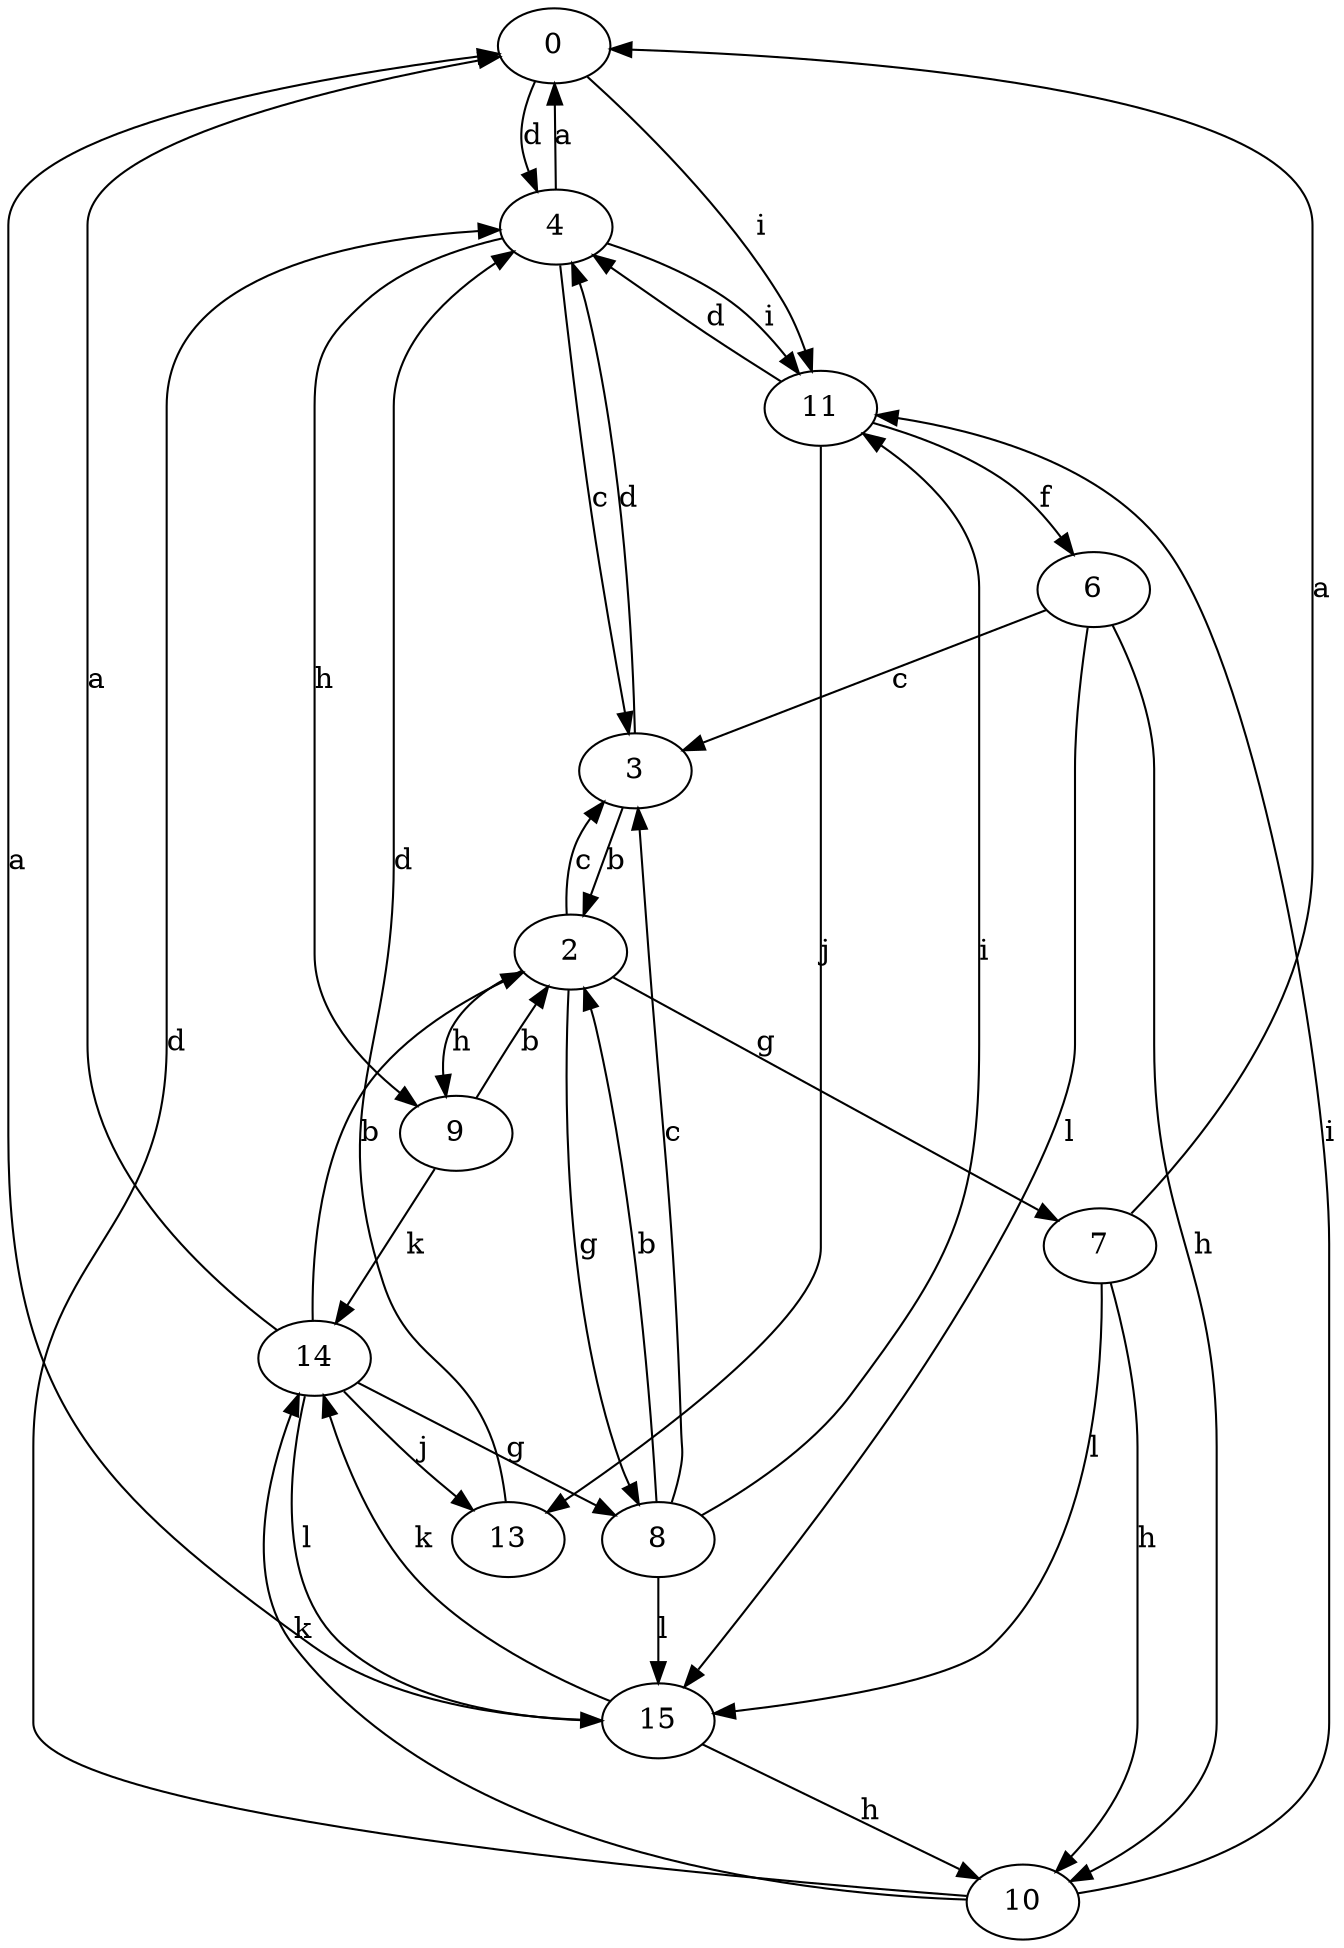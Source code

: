 strict digraph  {
0;
2;
3;
4;
6;
7;
8;
9;
10;
11;
13;
14;
15;
0 -> 4  [label=d];
0 -> 11  [label=i];
2 -> 3  [label=c];
2 -> 7  [label=g];
2 -> 8  [label=g];
2 -> 9  [label=h];
3 -> 2  [label=b];
3 -> 4  [label=d];
4 -> 0  [label=a];
4 -> 3  [label=c];
4 -> 9  [label=h];
4 -> 11  [label=i];
6 -> 3  [label=c];
6 -> 10  [label=h];
6 -> 15  [label=l];
7 -> 0  [label=a];
7 -> 10  [label=h];
7 -> 15  [label=l];
8 -> 2  [label=b];
8 -> 3  [label=c];
8 -> 11  [label=i];
8 -> 15  [label=l];
9 -> 2  [label=b];
9 -> 14  [label=k];
10 -> 4  [label=d];
10 -> 11  [label=i];
10 -> 14  [label=k];
11 -> 4  [label=d];
11 -> 6  [label=f];
11 -> 13  [label=j];
13 -> 4  [label=d];
14 -> 0  [label=a];
14 -> 2  [label=b];
14 -> 8  [label=g];
14 -> 13  [label=j];
14 -> 15  [label=l];
15 -> 0  [label=a];
15 -> 10  [label=h];
15 -> 14  [label=k];
}

